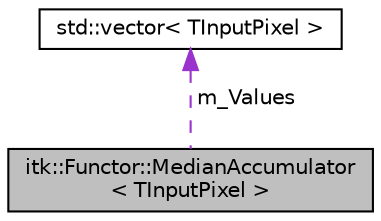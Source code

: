 digraph "itk::Functor::MedianAccumulator&lt; TInputPixel &gt;"
{
 // LATEX_PDF_SIZE
  edge [fontname="Helvetica",fontsize="10",labelfontname="Helvetica",labelfontsize="10"];
  node [fontname="Helvetica",fontsize="10",shape=record];
  Node1 [label="itk::Functor::MedianAccumulator\l\< TInputPixel \>",height=0.2,width=0.4,color="black", fillcolor="grey75", style="filled", fontcolor="black",tooltip=" "];
  Node2 -> Node1 [dir="back",color="darkorchid3",fontsize="10",style="dashed",label=" m_Values" ,fontname="Helvetica"];
  Node2 [label="std::vector\< TInputPixel \>",height=0.2,width=0.4,color="black", fillcolor="white", style="filled",tooltip=" "];
}
